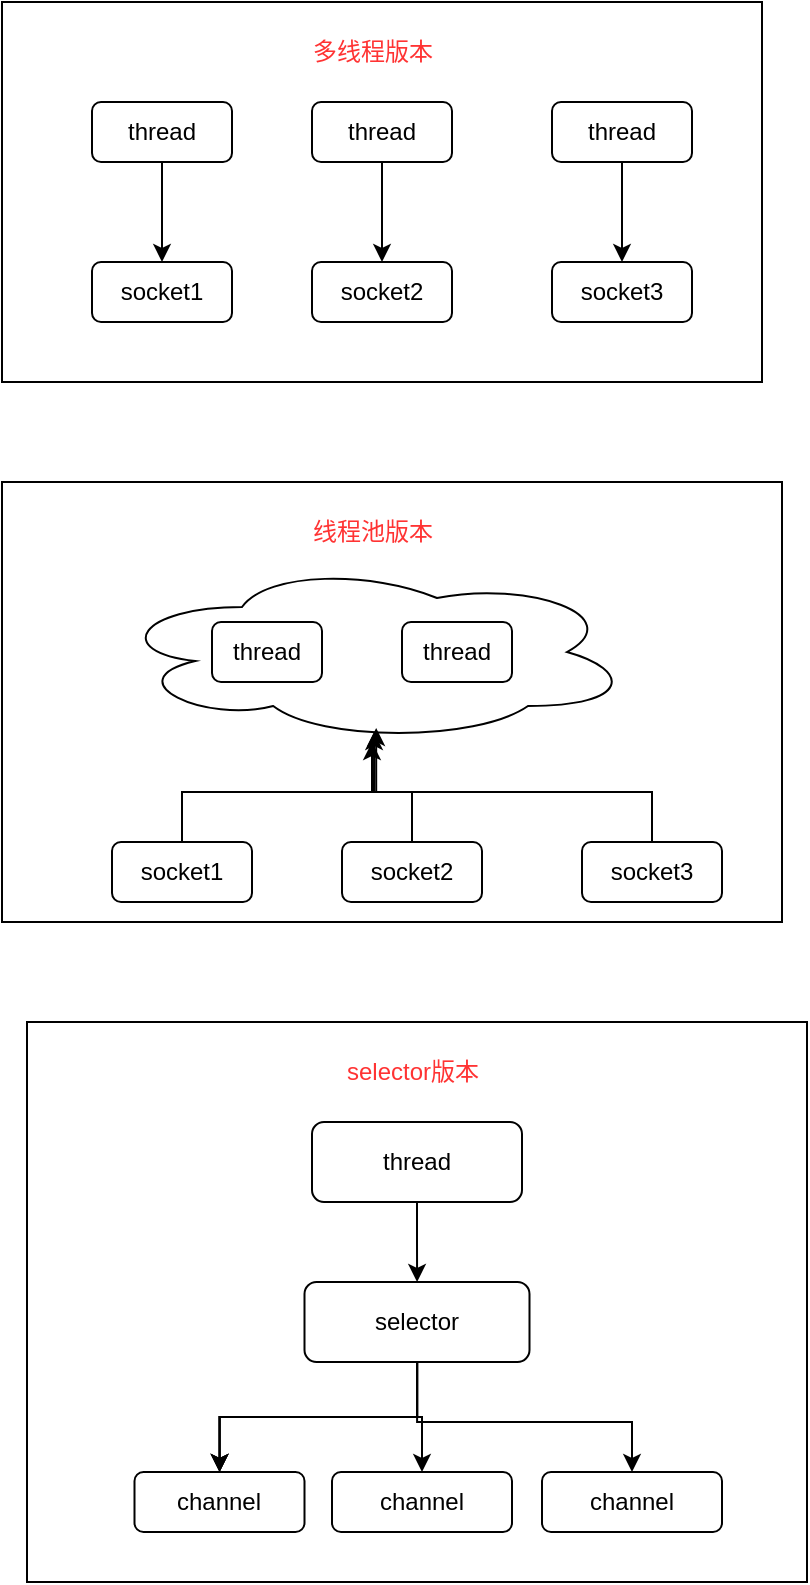 <mxfile version="24.7.17">
  <diagram name="第 1 页" id="OY8KwHMZpHH2dmVja9fJ">
    <mxGraphModel dx="1037" dy="704" grid="1" gridSize="10" guides="1" tooltips="1" connect="1" arrows="1" fold="1" page="1" pageScale="1" pageWidth="827" pageHeight="1169" math="0" shadow="0">
      <root>
        <mxCell id="0" />
        <mxCell id="1" parent="0" />
        <mxCell id="mRh70Y_U70rUhn8VFmT1-1" value="" style="rounded=0;whiteSpace=wrap;html=1;" vertex="1" parent="1">
          <mxGeometry x="20" y="10" width="380" height="190" as="geometry" />
        </mxCell>
        <mxCell id="mRh70Y_U70rUhn8VFmT1-8" style="edgeStyle=orthogonalEdgeStyle;rounded=0;orthogonalLoop=1;jettySize=auto;html=1;entryX=0.5;entryY=0;entryDx=0;entryDy=0;" edge="1" parent="1" source="mRh70Y_U70rUhn8VFmT1-2" target="mRh70Y_U70rUhn8VFmT1-5">
          <mxGeometry relative="1" as="geometry" />
        </mxCell>
        <mxCell id="mRh70Y_U70rUhn8VFmT1-2" value="thread" style="rounded=1;whiteSpace=wrap;html=1;" vertex="1" parent="1">
          <mxGeometry x="65" y="60" width="70" height="30" as="geometry" />
        </mxCell>
        <mxCell id="mRh70Y_U70rUhn8VFmT1-9" style="edgeStyle=orthogonalEdgeStyle;rounded=0;orthogonalLoop=1;jettySize=auto;html=1;entryX=0.5;entryY=0;entryDx=0;entryDy=0;" edge="1" parent="1" source="mRh70Y_U70rUhn8VFmT1-3" target="mRh70Y_U70rUhn8VFmT1-6">
          <mxGeometry relative="1" as="geometry" />
        </mxCell>
        <mxCell id="mRh70Y_U70rUhn8VFmT1-3" value="thread" style="rounded=1;whiteSpace=wrap;html=1;" vertex="1" parent="1">
          <mxGeometry x="175" y="60" width="70" height="30" as="geometry" />
        </mxCell>
        <mxCell id="mRh70Y_U70rUhn8VFmT1-10" style="edgeStyle=orthogonalEdgeStyle;rounded=0;orthogonalLoop=1;jettySize=auto;html=1;entryX=0.5;entryY=0;entryDx=0;entryDy=0;" edge="1" parent="1" source="mRh70Y_U70rUhn8VFmT1-4" target="mRh70Y_U70rUhn8VFmT1-7">
          <mxGeometry relative="1" as="geometry" />
        </mxCell>
        <mxCell id="mRh70Y_U70rUhn8VFmT1-4" value="thread" style="rounded=1;whiteSpace=wrap;html=1;" vertex="1" parent="1">
          <mxGeometry x="295" y="60" width="70" height="30" as="geometry" />
        </mxCell>
        <mxCell id="mRh70Y_U70rUhn8VFmT1-5" value="socket1" style="rounded=1;whiteSpace=wrap;html=1;" vertex="1" parent="1">
          <mxGeometry x="65" y="140" width="70" height="30" as="geometry" />
        </mxCell>
        <mxCell id="mRh70Y_U70rUhn8VFmT1-6" value="socket2" style="rounded=1;whiteSpace=wrap;html=1;" vertex="1" parent="1">
          <mxGeometry x="175" y="140" width="70" height="30" as="geometry" />
        </mxCell>
        <mxCell id="mRh70Y_U70rUhn8VFmT1-7" value="socket3" style="rounded=1;whiteSpace=wrap;html=1;" vertex="1" parent="1">
          <mxGeometry x="295" y="140" width="70" height="30" as="geometry" />
        </mxCell>
        <mxCell id="mRh70Y_U70rUhn8VFmT1-11" value="&lt;font color=&quot;#ff3333&quot;&gt;多线程版本&lt;/font&gt;" style="text;html=1;align=center;verticalAlign=middle;resizable=0;points=[];autosize=1;strokeColor=none;fillColor=none;" vertex="1" parent="1">
          <mxGeometry x="165" y="20" width="80" height="30" as="geometry" />
        </mxCell>
        <mxCell id="mRh70Y_U70rUhn8VFmT1-26" value="" style="rounded=0;whiteSpace=wrap;html=1;" vertex="1" parent="1">
          <mxGeometry x="20" y="250" width="390" height="220" as="geometry" />
        </mxCell>
        <mxCell id="mRh70Y_U70rUhn8VFmT1-27" value="&lt;font color=&quot;#ff3333&quot;&gt;线程池版本&lt;/font&gt;" style="text;html=1;align=center;verticalAlign=middle;resizable=0;points=[];autosize=1;strokeColor=none;fillColor=none;" vertex="1" parent="1">
          <mxGeometry x="165" y="260" width="80" height="30" as="geometry" />
        </mxCell>
        <mxCell id="mRh70Y_U70rUhn8VFmT1-28" value="" style="ellipse;shape=cloud;whiteSpace=wrap;html=1;" vertex="1" parent="1">
          <mxGeometry x="75" y="290" width="260" height="90" as="geometry" />
        </mxCell>
        <mxCell id="mRh70Y_U70rUhn8VFmT1-30" value="thread" style="rounded=1;whiteSpace=wrap;html=1;" vertex="1" parent="1">
          <mxGeometry x="125" y="320" width="55" height="30" as="geometry" />
        </mxCell>
        <mxCell id="mRh70Y_U70rUhn8VFmT1-31" value="thread" style="rounded=1;whiteSpace=wrap;html=1;" vertex="1" parent="1">
          <mxGeometry x="220" y="320" width="55" height="30" as="geometry" />
        </mxCell>
        <mxCell id="mRh70Y_U70rUhn8VFmT1-35" style="edgeStyle=orthogonalEdgeStyle;rounded=0;orthogonalLoop=1;jettySize=auto;html=1;" edge="1" parent="1" source="mRh70Y_U70rUhn8VFmT1-32" target="mRh70Y_U70rUhn8VFmT1-28">
          <mxGeometry relative="1" as="geometry" />
        </mxCell>
        <mxCell id="mRh70Y_U70rUhn8VFmT1-32" value="socket1" style="rounded=1;whiteSpace=wrap;html=1;" vertex="1" parent="1">
          <mxGeometry x="75" y="430" width="70" height="30" as="geometry" />
        </mxCell>
        <mxCell id="mRh70Y_U70rUhn8VFmT1-33" value="socket2" style="rounded=1;whiteSpace=wrap;html=1;" vertex="1" parent="1">
          <mxGeometry x="190" y="430" width="70" height="30" as="geometry" />
        </mxCell>
        <mxCell id="mRh70Y_U70rUhn8VFmT1-34" value="socket3" style="rounded=1;whiteSpace=wrap;html=1;" vertex="1" parent="1">
          <mxGeometry x="310" y="430" width="70" height="30" as="geometry" />
        </mxCell>
        <mxCell id="mRh70Y_U70rUhn8VFmT1-36" style="edgeStyle=orthogonalEdgeStyle;rounded=0;orthogonalLoop=1;jettySize=auto;html=1;entryX=0.508;entryY=0.922;entryDx=0;entryDy=0;entryPerimeter=0;" edge="1" parent="1" source="mRh70Y_U70rUhn8VFmT1-33" target="mRh70Y_U70rUhn8VFmT1-28">
          <mxGeometry relative="1" as="geometry" />
        </mxCell>
        <mxCell id="mRh70Y_U70rUhn8VFmT1-37" style="edgeStyle=orthogonalEdgeStyle;rounded=0;orthogonalLoop=1;jettySize=auto;html=1;entryX=0.504;entryY=0.944;entryDx=0;entryDy=0;entryPerimeter=0;" edge="1" parent="1" source="mRh70Y_U70rUhn8VFmT1-34" target="mRh70Y_U70rUhn8VFmT1-28">
          <mxGeometry relative="1" as="geometry" />
        </mxCell>
        <mxCell id="mRh70Y_U70rUhn8VFmT1-38" value="" style="rounded=0;whiteSpace=wrap;html=1;" vertex="1" parent="1">
          <mxGeometry x="32.5" y="520" width="390" height="280" as="geometry" />
        </mxCell>
        <mxCell id="mRh70Y_U70rUhn8VFmT1-39" value="&lt;font color=&quot;#ff3333&quot;&gt;selector版本&lt;/font&gt;" style="text;html=1;align=center;verticalAlign=middle;resizable=0;points=[];autosize=1;strokeColor=none;fillColor=none;" vertex="1" parent="1">
          <mxGeometry x="180" y="530" width="90" height="30" as="geometry" />
        </mxCell>
        <mxCell id="mRh70Y_U70rUhn8VFmT1-42" value="" style="edgeStyle=orthogonalEdgeStyle;rounded=0;orthogonalLoop=1;jettySize=auto;html=1;" edge="1" parent="1" source="mRh70Y_U70rUhn8VFmT1-40" target="mRh70Y_U70rUhn8VFmT1-41">
          <mxGeometry relative="1" as="geometry" />
        </mxCell>
        <mxCell id="mRh70Y_U70rUhn8VFmT1-40" value="thread" style="rounded=1;whiteSpace=wrap;html=1;" vertex="1" parent="1">
          <mxGeometry x="175" y="570" width="105" height="40" as="geometry" />
        </mxCell>
        <mxCell id="mRh70Y_U70rUhn8VFmT1-44" value="" style="edgeStyle=orthogonalEdgeStyle;rounded=0;orthogonalLoop=1;jettySize=auto;html=1;" edge="1" parent="1" source="mRh70Y_U70rUhn8VFmT1-41" target="mRh70Y_U70rUhn8VFmT1-43">
          <mxGeometry relative="1" as="geometry" />
        </mxCell>
        <mxCell id="mRh70Y_U70rUhn8VFmT1-45" value="" style="edgeStyle=orthogonalEdgeStyle;rounded=0;orthogonalLoop=1;jettySize=auto;html=1;" edge="1" parent="1" source="mRh70Y_U70rUhn8VFmT1-41" target="mRh70Y_U70rUhn8VFmT1-43">
          <mxGeometry relative="1" as="geometry" />
        </mxCell>
        <mxCell id="mRh70Y_U70rUhn8VFmT1-46" value="" style="edgeStyle=orthogonalEdgeStyle;rounded=0;orthogonalLoop=1;jettySize=auto;html=1;" edge="1" parent="1" source="mRh70Y_U70rUhn8VFmT1-41" target="mRh70Y_U70rUhn8VFmT1-43">
          <mxGeometry relative="1" as="geometry" />
        </mxCell>
        <mxCell id="mRh70Y_U70rUhn8VFmT1-48" style="edgeStyle=orthogonalEdgeStyle;rounded=0;orthogonalLoop=1;jettySize=auto;html=1;entryX=0.5;entryY=0;entryDx=0;entryDy=0;" edge="1" parent="1" source="mRh70Y_U70rUhn8VFmT1-41" target="mRh70Y_U70rUhn8VFmT1-47">
          <mxGeometry relative="1" as="geometry" />
        </mxCell>
        <mxCell id="mRh70Y_U70rUhn8VFmT1-50" style="edgeStyle=orthogonalEdgeStyle;rounded=0;orthogonalLoop=1;jettySize=auto;html=1;entryX=0.5;entryY=0;entryDx=0;entryDy=0;" edge="1" parent="1" source="mRh70Y_U70rUhn8VFmT1-41" target="mRh70Y_U70rUhn8VFmT1-49">
          <mxGeometry relative="1" as="geometry">
            <Array as="points">
              <mxPoint x="228" y="720" />
              <mxPoint x="335" y="720" />
            </Array>
          </mxGeometry>
        </mxCell>
        <mxCell id="mRh70Y_U70rUhn8VFmT1-41" value="selector" style="whiteSpace=wrap;html=1;rounded=1;" vertex="1" parent="1">
          <mxGeometry x="171.25" y="650" width="112.5" height="40" as="geometry" />
        </mxCell>
        <mxCell id="mRh70Y_U70rUhn8VFmT1-43" value="channel" style="whiteSpace=wrap;html=1;rounded=1;" vertex="1" parent="1">
          <mxGeometry x="86.25" y="745" width="85" height="30" as="geometry" />
        </mxCell>
        <mxCell id="mRh70Y_U70rUhn8VFmT1-47" value="channel" style="whiteSpace=wrap;html=1;rounded=1;" vertex="1" parent="1">
          <mxGeometry x="185" y="745" width="90" height="30" as="geometry" />
        </mxCell>
        <mxCell id="mRh70Y_U70rUhn8VFmT1-49" value="channel" style="whiteSpace=wrap;html=1;rounded=1;" vertex="1" parent="1">
          <mxGeometry x="290" y="745" width="90" height="30" as="geometry" />
        </mxCell>
      </root>
    </mxGraphModel>
  </diagram>
</mxfile>

